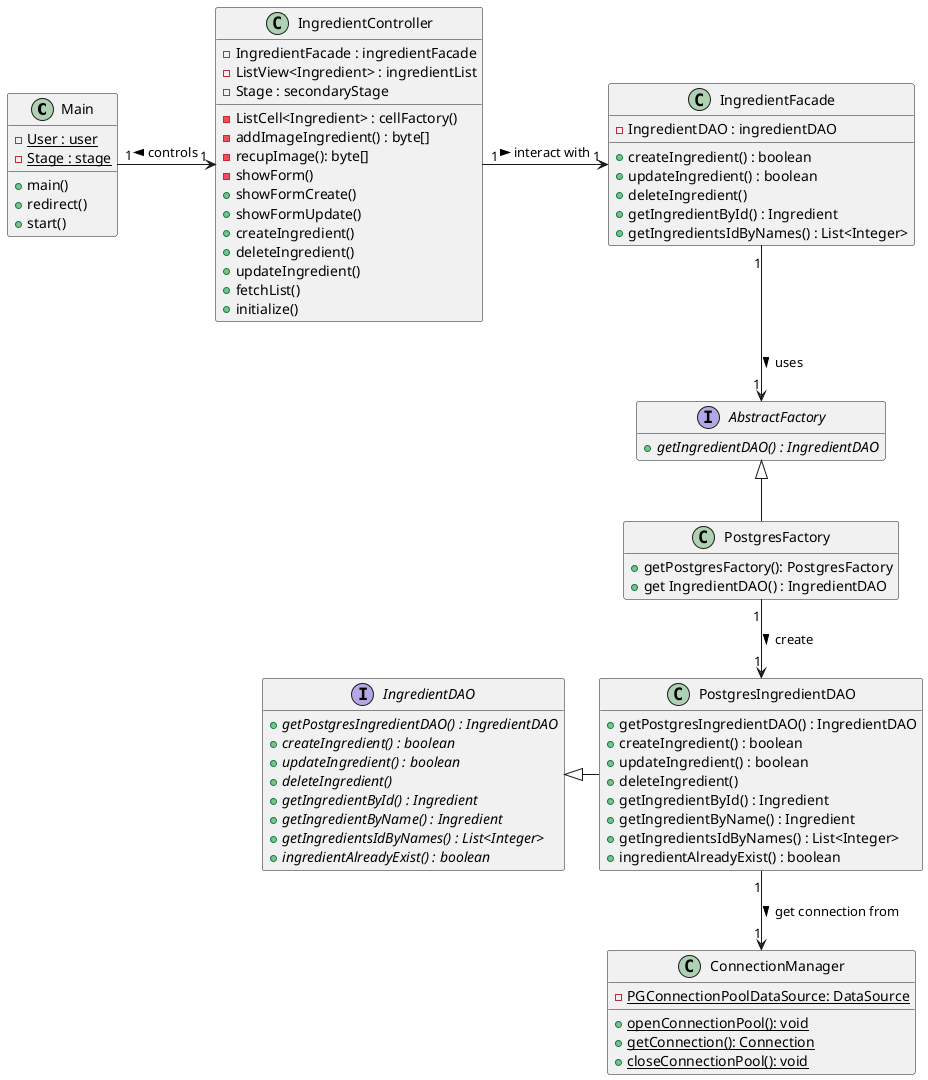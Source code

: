@startuml IngredientClassDiagram
hide empty members

class Main {
  - {static} User : user
  - {static} Stage : stage
  + main()
  + redirect()
  + start()
}

class IngredientController {
  - IngredientFacade : ingredientFacade
  - ListView<Ingredient> : ingredientList
  - Stage : secondaryStage
  - ListCell<Ingredient> : cellFactory()
  - addImageIngredient() : byte[]
  - recupImage(): byte[]
  - showForm()
  + showFormCreate()
  + showFormUpdate()
  + createIngredient()
  + deleteIngredient()
  + updateIngredient()
  + fetchList()
  + initialize()

}


class IngredientFacade {
  - IngredientDAO : ingredientDAO
  + createIngredient() : boolean
  + updateIngredient() : boolean
  + deleteIngredient()
  + getIngredientById() : Ingredient
  + getIngredientsIdByNames() : List<Integer>
}


interface AbstractFactory {
  + {abstract} getIngredientDAO() : IngredientDAO

}


class PostgresFactory {
  + getPostgresFactory(): PostgresFactory
  + get IngredientDAO() : IngredientDAO
}


Interface IngredientDAO {
  + {abstract} getPostgresIngredientDAO() : IngredientDAO
  + {abstract} createIngredient() : boolean
  + {abstract} updateIngredient() : boolean
  + {abstract} deleteIngredient()
  + {abstract} getIngredientById() : Ingredient
  + {abstract} getIngredientByName() : Ingredient
  + {abstract} getIngredientsIdByNames() : List<Integer>
  + {abstract} ingredientAlreadyExist() : boolean
}


class PostgresIngredientDAO{
  + getPostgresIngredientDAO() : IngredientDAO
  + createIngredient() : boolean
  + updateIngredient() : boolean
  + deleteIngredient()
  + getIngredientById() : Ingredient
  + getIngredientByName() : Ingredient
  + getIngredientsIdByNames() : List<Integer>
  + ingredientAlreadyExist() : boolean

}


class ConnectionManager {
  - {static} PGConnectionPoolDataSource: DataSource
  + {static} openConnectionPool(): void
  + {static} getConnection(): Connection
  + {static} closeConnectionPool(): void
}

PostgresFactory -u-|> AbstractFactory
PostgresIngredientDAO     -l-|> IngredientDAO

Main                      "1" -r-> "1" IngredientController: <  controls
IngredientController      "1" -r-> "1" IngredientFacade: > interact with
IngredientFacade          "1" --> "1" AbstractFactory: > uses
PostgresFactory           "1" --> "1" PostgresIngredientDAO: > create
PostgresIngredientDAO     "1" --> "1" ConnectionManager:> get connection from
@enduml